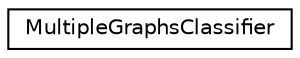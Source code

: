 digraph "Graphical Class Hierarchy"
{
  edge [fontname="Helvetica",fontsize="10",labelfontname="Helvetica",labelfontsize="10"];
  node [fontname="Helvetica",fontsize="10",shape=record];
  rankdir="LR";
  Node1 [label="MultipleGraphsClassifier",height=0.2,width=0.4,color="black", fillcolor="white", style="filled",URL="$class_multiple_graphs_classifier.html"];
}
